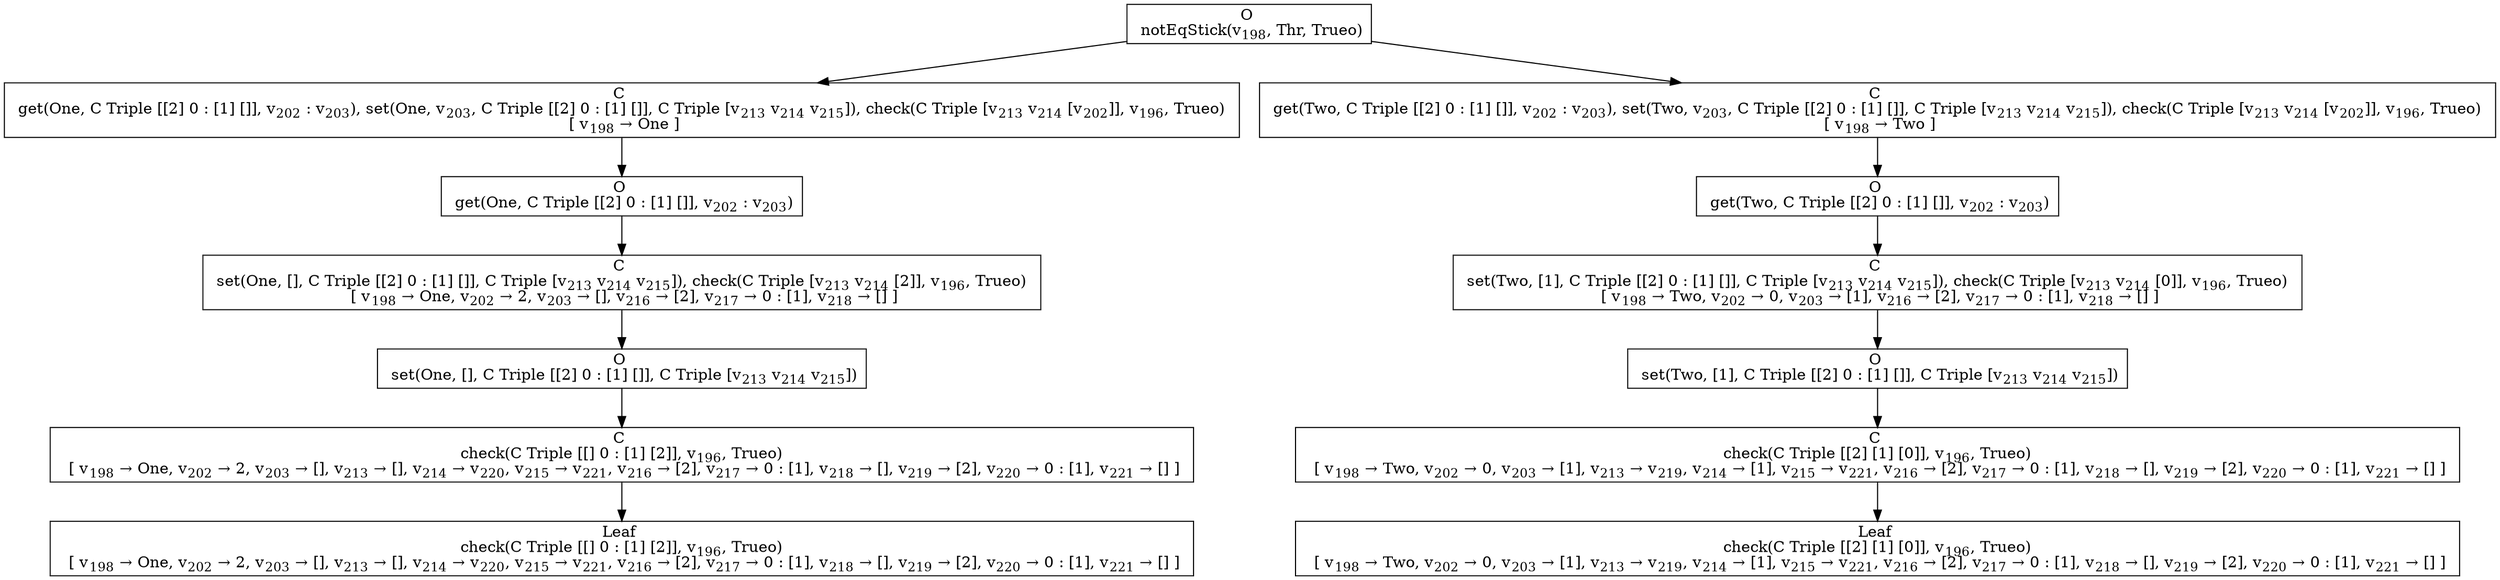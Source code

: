 digraph {
    graph [rankdir=TB
          ,bgcolor=transparent];
    node [shape=box
         ,fillcolor=white
         ,style=filled];
    0 [label=<O <BR/> notEqStick(v<SUB>198</SUB>, Thr, Trueo)>];
    1 [label=<C <BR/> get(One, C Triple [[2] 0 : [1] []], v<SUB>202</SUB> : v<SUB>203</SUB>), set(One, v<SUB>203</SUB>, C Triple [[2] 0 : [1] []], C Triple [v<SUB>213</SUB> v<SUB>214</SUB> v<SUB>215</SUB>]), check(C Triple [v<SUB>213</SUB> v<SUB>214</SUB> [v<SUB>202</SUB>]], v<SUB>196</SUB>, Trueo) <BR/>  [ v<SUB>198</SUB> &rarr; One ] >];
    2 [label=<C <BR/> get(Two, C Triple [[2] 0 : [1] []], v<SUB>202</SUB> : v<SUB>203</SUB>), set(Two, v<SUB>203</SUB>, C Triple [[2] 0 : [1] []], C Triple [v<SUB>213</SUB> v<SUB>214</SUB> v<SUB>215</SUB>]), check(C Triple [v<SUB>213</SUB> v<SUB>214</SUB> [v<SUB>202</SUB>]], v<SUB>196</SUB>, Trueo) <BR/>  [ v<SUB>198</SUB> &rarr; Two ] >];
    3 [label=<O <BR/> get(One, C Triple [[2] 0 : [1] []], v<SUB>202</SUB> : v<SUB>203</SUB>)>];
    4 [label=<C <BR/> set(One, [], C Triple [[2] 0 : [1] []], C Triple [v<SUB>213</SUB> v<SUB>214</SUB> v<SUB>215</SUB>]), check(C Triple [v<SUB>213</SUB> v<SUB>214</SUB> [2]], v<SUB>196</SUB>, Trueo) <BR/>  [ v<SUB>198</SUB> &rarr; One, v<SUB>202</SUB> &rarr; 2, v<SUB>203</SUB> &rarr; [], v<SUB>216</SUB> &rarr; [2], v<SUB>217</SUB> &rarr; 0 : [1], v<SUB>218</SUB> &rarr; [] ] >];
    5 [label=<O <BR/> set(One, [], C Triple [[2] 0 : [1] []], C Triple [v<SUB>213</SUB> v<SUB>214</SUB> v<SUB>215</SUB>])>];
    6 [label=<C <BR/> check(C Triple [[] 0 : [1] [2]], v<SUB>196</SUB>, Trueo) <BR/>  [ v<SUB>198</SUB> &rarr; One, v<SUB>202</SUB> &rarr; 2, v<SUB>203</SUB> &rarr; [], v<SUB>213</SUB> &rarr; [], v<SUB>214</SUB> &rarr; v<SUB>220</SUB>, v<SUB>215</SUB> &rarr; v<SUB>221</SUB>, v<SUB>216</SUB> &rarr; [2], v<SUB>217</SUB> &rarr; 0 : [1], v<SUB>218</SUB> &rarr; [], v<SUB>219</SUB> &rarr; [2], v<SUB>220</SUB> &rarr; 0 : [1], v<SUB>221</SUB> &rarr; [] ] >];
    7 [label=<Leaf <BR/> check(C Triple [[] 0 : [1] [2]], v<SUB>196</SUB>, Trueo) <BR/>  [ v<SUB>198</SUB> &rarr; One, v<SUB>202</SUB> &rarr; 2, v<SUB>203</SUB> &rarr; [], v<SUB>213</SUB> &rarr; [], v<SUB>214</SUB> &rarr; v<SUB>220</SUB>, v<SUB>215</SUB> &rarr; v<SUB>221</SUB>, v<SUB>216</SUB> &rarr; [2], v<SUB>217</SUB> &rarr; 0 : [1], v<SUB>218</SUB> &rarr; [], v<SUB>219</SUB> &rarr; [2], v<SUB>220</SUB> &rarr; 0 : [1], v<SUB>221</SUB> &rarr; [] ] >];
    8 [label=<O <BR/> get(Two, C Triple [[2] 0 : [1] []], v<SUB>202</SUB> : v<SUB>203</SUB>)>];
    9 [label=<C <BR/> set(Two, [1], C Triple [[2] 0 : [1] []], C Triple [v<SUB>213</SUB> v<SUB>214</SUB> v<SUB>215</SUB>]), check(C Triple [v<SUB>213</SUB> v<SUB>214</SUB> [0]], v<SUB>196</SUB>, Trueo) <BR/>  [ v<SUB>198</SUB> &rarr; Two, v<SUB>202</SUB> &rarr; 0, v<SUB>203</SUB> &rarr; [1], v<SUB>216</SUB> &rarr; [2], v<SUB>217</SUB> &rarr; 0 : [1], v<SUB>218</SUB> &rarr; [] ] >];
    10 [label=<O <BR/> set(Two, [1], C Triple [[2] 0 : [1] []], C Triple [v<SUB>213</SUB> v<SUB>214</SUB> v<SUB>215</SUB>])>];
    11 [label=<C <BR/> check(C Triple [[2] [1] [0]], v<SUB>196</SUB>, Trueo) <BR/>  [ v<SUB>198</SUB> &rarr; Two, v<SUB>202</SUB> &rarr; 0, v<SUB>203</SUB> &rarr; [1], v<SUB>213</SUB> &rarr; v<SUB>219</SUB>, v<SUB>214</SUB> &rarr; [1], v<SUB>215</SUB> &rarr; v<SUB>221</SUB>, v<SUB>216</SUB> &rarr; [2], v<SUB>217</SUB> &rarr; 0 : [1], v<SUB>218</SUB> &rarr; [], v<SUB>219</SUB> &rarr; [2], v<SUB>220</SUB> &rarr; 0 : [1], v<SUB>221</SUB> &rarr; [] ] >];
    12 [label=<Leaf <BR/> check(C Triple [[2] [1] [0]], v<SUB>196</SUB>, Trueo) <BR/>  [ v<SUB>198</SUB> &rarr; Two, v<SUB>202</SUB> &rarr; 0, v<SUB>203</SUB> &rarr; [1], v<SUB>213</SUB> &rarr; v<SUB>219</SUB>, v<SUB>214</SUB> &rarr; [1], v<SUB>215</SUB> &rarr; v<SUB>221</SUB>, v<SUB>216</SUB> &rarr; [2], v<SUB>217</SUB> &rarr; 0 : [1], v<SUB>218</SUB> &rarr; [], v<SUB>219</SUB> &rarr; [2], v<SUB>220</SUB> &rarr; 0 : [1], v<SUB>221</SUB> &rarr; [] ] >];
    0 -> 1 [label=""];
    0 -> 2 [label=""];
    1 -> 3 [label=""];
    2 -> 8 [label=""];
    3 -> 4 [label=""];
    4 -> 5 [label=""];
    5 -> 6 [label=""];
    6 -> 7 [label=""];
    8 -> 9 [label=""];
    9 -> 10 [label=""];
    10 -> 11 [label=""];
    11 -> 12 [label=""];
}